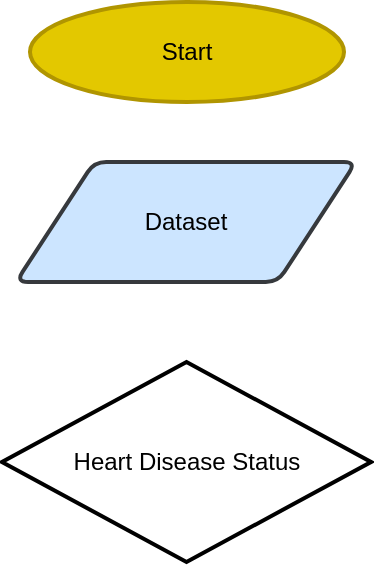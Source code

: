<mxfile version="26.2.13">
  <diagram name="Page-1" id="PfKZMwIgy6VGALZis8Dc">
    <mxGraphModel dx="259" dy="450" grid="1" gridSize="10" guides="1" tooltips="1" connect="1" arrows="1" fold="1" page="1" pageScale="1" pageWidth="850" pageHeight="1100" math="0" shadow="0">
      <root>
        <mxCell id="0" />
        <mxCell id="1" parent="0" />
        <mxCell id="00PWtzlgCxBYjWyvWD74-3" value="Start" style="strokeWidth=2;html=1;shape=mxgraph.flowchart.start_1;whiteSpace=wrap;fillColor=light-dark(#E3C800,#FFFF99);fontColor=light-dark(#000000,#000000);strokeColor=light-dark(#B09500, #000000);" vertex="1" parent="1">
          <mxGeometry x="347" y="10" width="157" height="50" as="geometry" />
        </mxCell>
        <mxCell id="00PWtzlgCxBYjWyvWD74-4" value="Heart Disease Status" style="strokeWidth=2;html=1;shape=mxgraph.flowchart.decision;whiteSpace=wrap;fillColor=light-dark(#FFFFFF,#E5CCFF);strokeColor=light-dark(#000000,#000000);fontColor=light-dark(#000000,#000000);" vertex="1" parent="1">
          <mxGeometry x="333" y="190" width="184.5" height="100" as="geometry" />
        </mxCell>
        <mxCell id="00PWtzlgCxBYjWyvWD74-5" value="Dataset" style="shape=parallelogram;html=1;strokeWidth=2;perimeter=parallelogramPerimeter;whiteSpace=wrap;rounded=1;arcSize=12;size=0.23;fillColor=light-dark(#CCE5FF,#CCE5FF);strokeColor=light-dark(#36393D,#000000);fontColor=light-dark(#000000,#000000);" vertex="1" parent="1">
          <mxGeometry x="340" y="90" width="170" height="60" as="geometry" />
        </mxCell>
      </root>
    </mxGraphModel>
  </diagram>
</mxfile>
